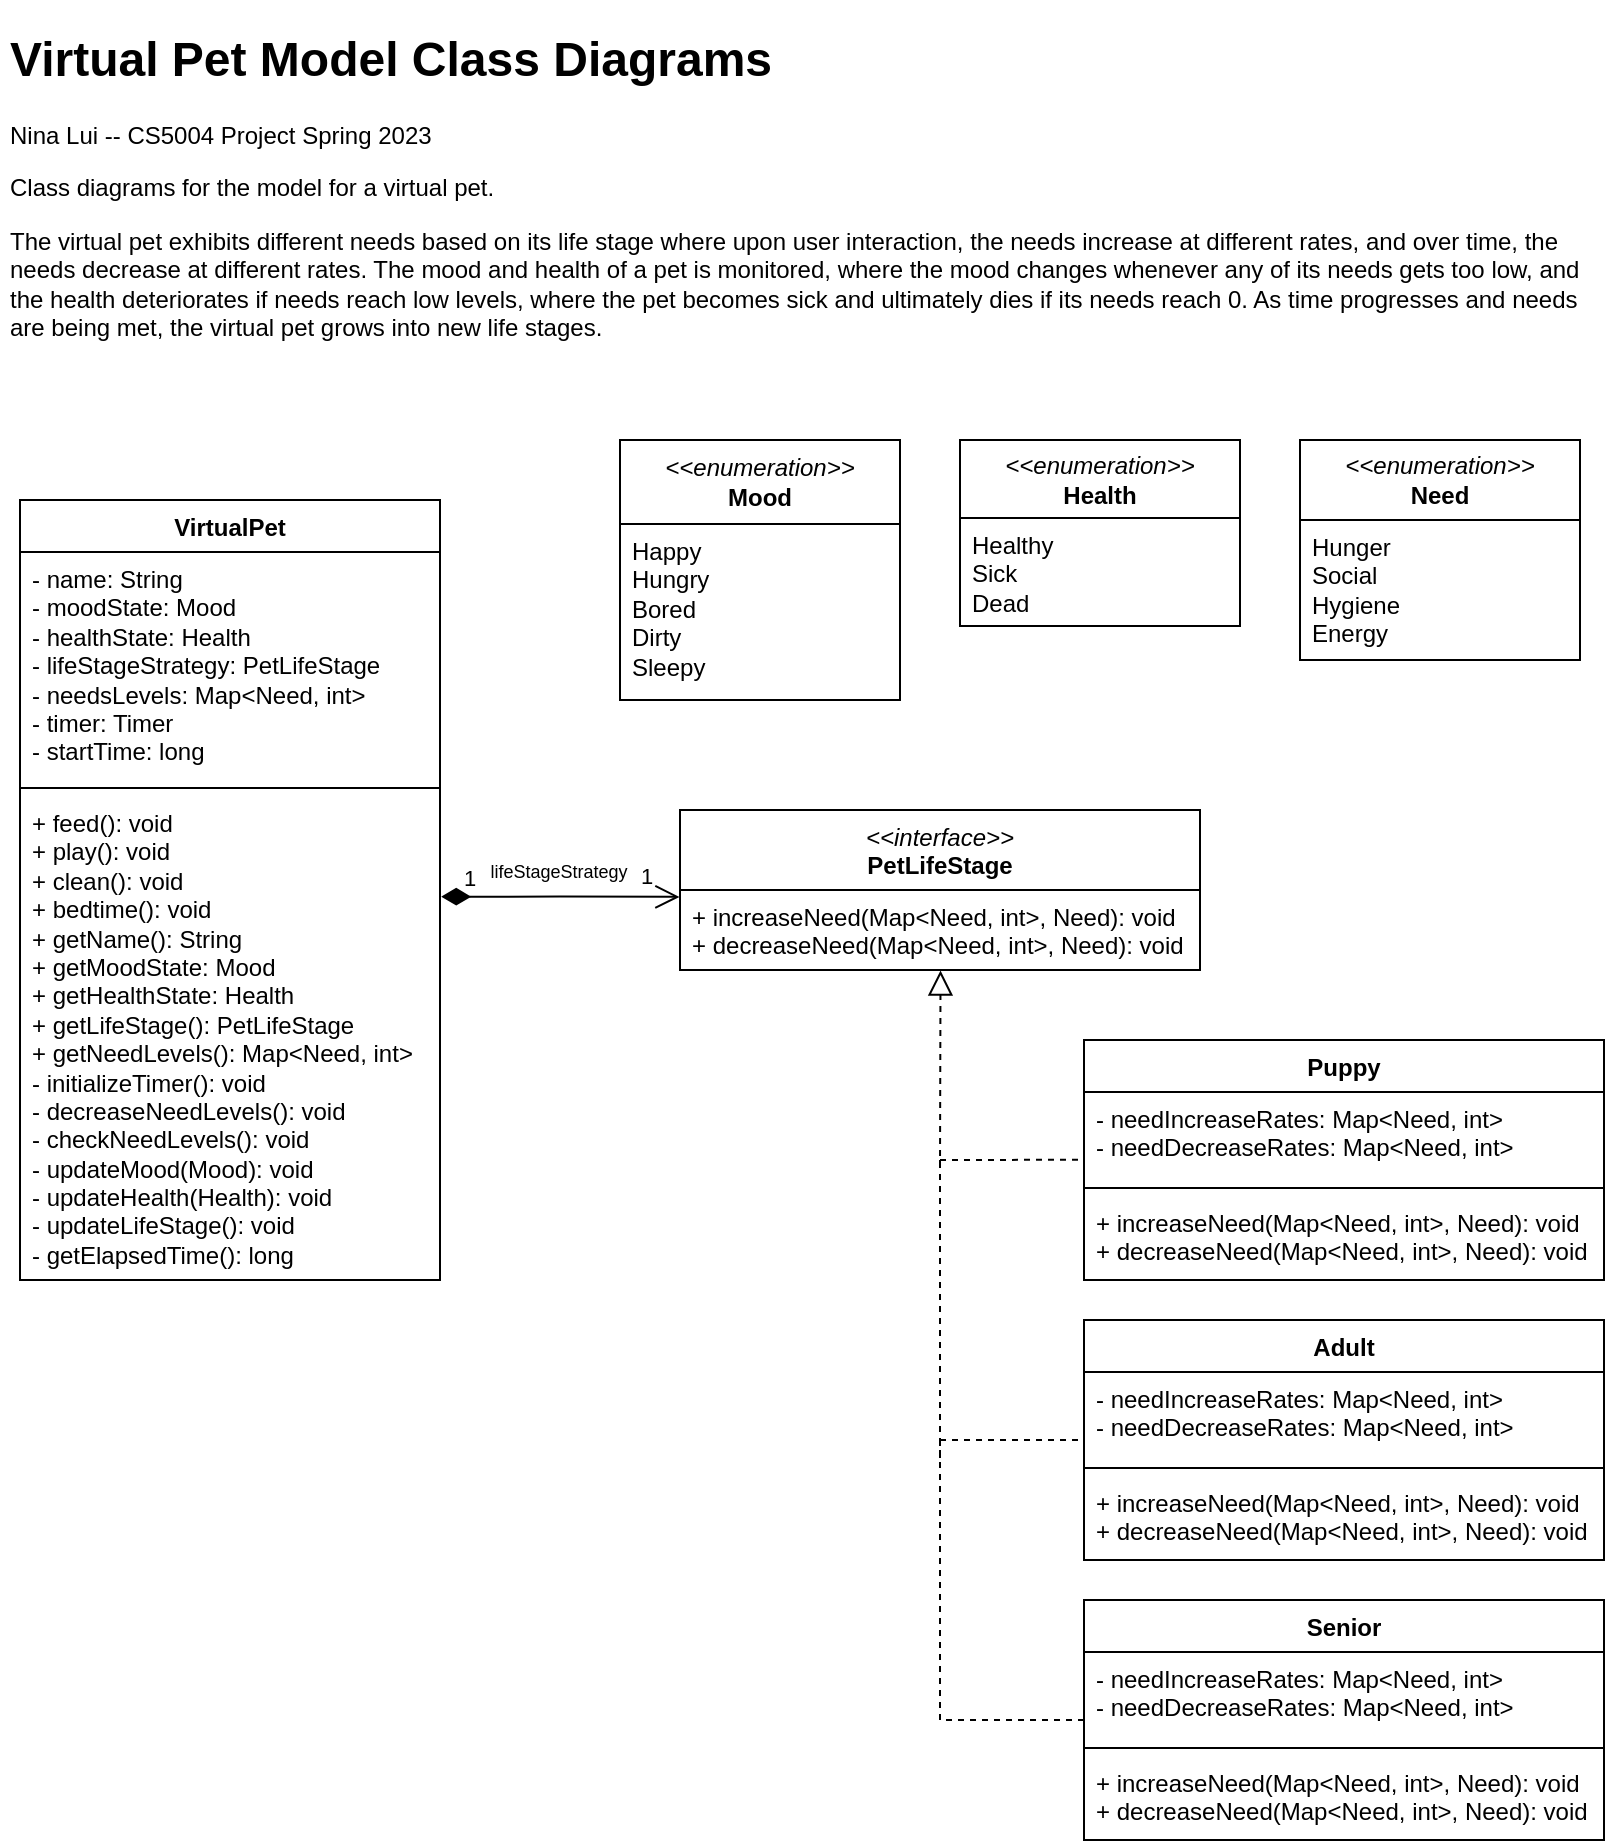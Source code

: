 <mxfile version="22.1.2" type="device">
  <diagram id="C5RBs43oDa-KdzZeNtuy" name="Page-1">
    <mxGraphModel dx="882" dy="571" grid="1" gridSize="10" guides="1" tooltips="1" connect="1" arrows="1" fold="1" page="1" pageScale="1" pageWidth="827" pageHeight="1169" math="0" shadow="0">
      <root>
        <mxCell id="WIyWlLk6GJQsqaUBKTNV-0" />
        <mxCell id="WIyWlLk6GJQsqaUBKTNV-1" parent="WIyWlLk6GJQsqaUBKTNV-0" />
        <mxCell id="iQwF4n-4ogwD5VfyDvZ2-0" value="VirtualPet" style="swimlane;fontStyle=1;align=center;verticalAlign=top;childLayout=stackLayout;horizontal=1;startSize=26;horizontalStack=0;resizeParent=1;resizeParentMax=0;resizeLast=0;collapsible=1;marginBottom=0;whiteSpace=wrap;html=1;" parent="WIyWlLk6GJQsqaUBKTNV-1" vertex="1">
          <mxGeometry x="20" y="250" width="210" height="390" as="geometry">
            <mxRectangle x="330" y="260" width="80" height="30" as="alternateBounds" />
          </mxGeometry>
        </mxCell>
        <mxCell id="iQwF4n-4ogwD5VfyDvZ2-1" value="&lt;div&gt;- name: String&lt;/div&gt;&lt;div&gt;- moodState: Mood&lt;/div&gt;&lt;div&gt;- healthState: Health&lt;br&gt;&lt;/div&gt;&lt;div&gt;- lifeStageStrategy: PetLifeStage&lt;/div&gt;&lt;div&gt;- needsLevels: Map&amp;lt;Need, int&amp;gt;&lt;br&gt;&lt;/div&gt;&lt;div&gt;- timer: Timer&lt;/div&gt;&lt;div&gt;- startTime: long&lt;br&gt;&lt;/div&gt;&lt;div&gt;&lt;br&gt;&lt;/div&gt;" style="text;strokeColor=none;fillColor=none;align=left;verticalAlign=top;spacingLeft=4;spacingRight=4;overflow=hidden;rotatable=0;points=[[0,0.5],[1,0.5]];portConstraint=eastwest;whiteSpace=wrap;html=1;" parent="iQwF4n-4ogwD5VfyDvZ2-0" vertex="1">
          <mxGeometry y="26" width="210" height="114" as="geometry" />
        </mxCell>
        <mxCell id="iQwF4n-4ogwD5VfyDvZ2-2" value="" style="line;strokeWidth=1;fillColor=none;align=left;verticalAlign=middle;spacingTop=-1;spacingLeft=3;spacingRight=3;rotatable=0;labelPosition=right;points=[];portConstraint=eastwest;strokeColor=inherit;" parent="iQwF4n-4ogwD5VfyDvZ2-0" vertex="1">
          <mxGeometry y="140" width="210" height="8" as="geometry" />
        </mxCell>
        <mxCell id="iQwF4n-4ogwD5VfyDvZ2-3" value="&lt;div&gt;+ feed(): void&lt;br&gt;&lt;/div&gt;&lt;div&gt;+ play(): void&lt;br&gt;&lt;/div&gt;&lt;div&gt;+ clean(): void&lt;br&gt;&lt;/div&gt;&lt;div&gt;+ bedtime(): void&lt;/div&gt;&lt;div&gt;+ getName(): String&lt;br&gt;&lt;/div&gt;&lt;div&gt;&lt;div&gt;+ getMoodState: Mood&lt;/div&gt;+ getHealthState: Health&lt;/div&gt;&lt;div&gt;+ getLifeStage(): PetLifeStage&lt;/div&gt;&lt;div&gt;+ getNeedLevels(): Map&amp;lt;Need, int&amp;gt;&lt;/div&gt;&lt;div&gt;- initializeTimer(): void&lt;br&gt;&lt;/div&gt;&lt;div&gt;- decreaseNeedLevels(): void&lt;/div&gt;&lt;div&gt;- checkNeedLevels(): void&lt;br&gt;&lt;/div&gt;&lt;div&gt;- updateMood(Mood): void&lt;/div&gt;&lt;div&gt;- updateHealth(Health): void&lt;/div&gt;&lt;div&gt;- updateLifeStage(): void&lt;/div&gt;&lt;div&gt;- getElapsedTime(): long&lt;/div&gt;&lt;div&gt;&lt;br&gt;&lt;/div&gt;" style="text;strokeColor=none;fillColor=none;align=left;verticalAlign=top;spacingLeft=4;spacingRight=4;overflow=hidden;rotatable=0;points=[[0,0.5],[1,0.5]];portConstraint=eastwest;whiteSpace=wrap;html=1;" parent="iQwF4n-4ogwD5VfyDvZ2-0" vertex="1">
          <mxGeometry y="148" width="210" height="242" as="geometry" />
        </mxCell>
        <mxCell id="iQwF4n-4ogwD5VfyDvZ2-4" value="&lt;div&gt;&lt;div&gt;&lt;i style=&quot;font-weight: normal;&quot;&gt;&amp;lt;&amp;lt;enumeration&amp;gt;&amp;gt;&lt;/i&gt;&lt;/div&gt;&lt;/div&gt;&lt;div&gt;&lt;b&gt;Mood&lt;/b&gt;&lt;/div&gt;" style="swimlane;fontStyle=0;childLayout=stackLayout;horizontal=1;startSize=42;fillColor=none;horizontalStack=0;resizeParent=1;resizeParentMax=0;resizeLast=0;collapsible=1;marginBottom=0;whiteSpace=wrap;html=1;" parent="WIyWlLk6GJQsqaUBKTNV-1" vertex="1">
          <mxGeometry x="320" y="220" width="140" height="130" as="geometry" />
        </mxCell>
        <mxCell id="iQwF4n-4ogwD5VfyDvZ2-5" value="&lt;div&gt;Happy&lt;/div&gt;&lt;div&gt;Hungry&lt;/div&gt;&lt;div&gt;Bored&lt;/div&gt;&lt;div&gt;Dirty&lt;/div&gt;&lt;div&gt;Sleepy&lt;br&gt;&lt;/div&gt;" style="text;strokeColor=none;fillColor=none;align=left;verticalAlign=top;spacingLeft=4;spacingRight=4;overflow=hidden;rotatable=0;points=[[0,0.5],[1,0.5]];portConstraint=eastwest;whiteSpace=wrap;html=1;" parent="iQwF4n-4ogwD5VfyDvZ2-4" vertex="1">
          <mxGeometry y="42" width="140" height="88" as="geometry" />
        </mxCell>
        <mxCell id="iQwF4n-4ogwD5VfyDvZ2-9" value="&lt;div&gt;&lt;i style=&quot;font-weight: normal;&quot;&gt;&amp;lt;&amp;lt;interface&amp;gt;&amp;gt;&lt;/i&gt;&lt;/div&gt;&lt;div&gt;PetLifeStage&lt;/div&gt;" style="swimlane;fontStyle=1;align=center;verticalAlign=top;childLayout=stackLayout;horizontal=1;startSize=40;horizontalStack=0;resizeParent=1;resizeParentMax=0;resizeLast=0;collapsible=1;marginBottom=0;whiteSpace=wrap;html=1;swimlaneLine=1;perimeterSpacing=0;" parent="WIyWlLk6GJQsqaUBKTNV-1" vertex="1">
          <mxGeometry x="350" y="405" width="260" height="80" as="geometry">
            <mxRectangle x="330" y="260" width="80" height="30" as="alternateBounds" />
          </mxGeometry>
        </mxCell>
        <mxCell id="iQwF4n-4ogwD5VfyDvZ2-12" value="&lt;div&gt;+ increaseNeed(Map&amp;lt;Need, int&amp;gt;, Need): void&lt;/div&gt;&lt;div&gt;+ decreaseNeed(Map&amp;lt;Need, int&amp;gt;, Need): void&lt;/div&gt;" style="text;strokeColor=none;fillColor=none;align=left;verticalAlign=top;spacingLeft=4;spacingRight=4;overflow=hidden;rotatable=0;points=[[0,0.5],[1,0.5]];portConstraint=eastwest;whiteSpace=wrap;html=1;" parent="iQwF4n-4ogwD5VfyDvZ2-9" vertex="1">
          <mxGeometry y="40" width="260" height="40" as="geometry" />
        </mxCell>
        <mxCell id="iQwF4n-4ogwD5VfyDvZ2-35" value="&lt;div&gt;&lt;div&gt;&lt;i style=&quot;font-weight: normal;&quot;&gt;&amp;lt;&amp;lt;enumeration&amp;gt;&amp;gt;&lt;/i&gt;&lt;/div&gt;&lt;/div&gt;&lt;div&gt;&lt;b&gt;Health&lt;/b&gt;&lt;/div&gt;" style="swimlane;fontStyle=0;childLayout=stackLayout;horizontal=1;startSize=39;fillColor=none;horizontalStack=0;resizeParent=1;resizeParentMax=0;resizeLast=0;collapsible=1;marginBottom=0;whiteSpace=wrap;html=1;" parent="WIyWlLk6GJQsqaUBKTNV-1" vertex="1">
          <mxGeometry x="490" y="220" width="140" height="93" as="geometry" />
        </mxCell>
        <mxCell id="iQwF4n-4ogwD5VfyDvZ2-36" value="&lt;div&gt;Healthy&lt;/div&gt;&lt;div&gt;Sick&lt;/div&gt;&lt;div&gt;Dead&lt;br&gt;&lt;/div&gt;" style="text;strokeColor=none;fillColor=none;align=left;verticalAlign=top;spacingLeft=4;spacingRight=4;overflow=hidden;rotatable=0;points=[[0,0.5],[1,0.5]];portConstraint=eastwest;whiteSpace=wrap;html=1;" parent="iQwF4n-4ogwD5VfyDvZ2-35" vertex="1">
          <mxGeometry y="39" width="140" height="54" as="geometry" />
        </mxCell>
        <mxCell id="iQwF4n-4ogwD5VfyDvZ2-54" value="&lt;div&gt;&lt;div&gt;&lt;i style=&quot;font-weight: normal;&quot;&gt;&amp;lt;&amp;lt;enumeration&amp;gt;&amp;gt;&lt;/i&gt;&lt;/div&gt;&lt;/div&gt;&lt;div&gt;&lt;b&gt;Need&lt;/b&gt;&lt;/div&gt;" style="swimlane;fontStyle=0;childLayout=stackLayout;horizontal=1;startSize=40;fillColor=none;horizontalStack=0;resizeParent=1;resizeParentMax=0;resizeLast=0;collapsible=1;marginBottom=0;whiteSpace=wrap;html=1;" parent="WIyWlLk6GJQsqaUBKTNV-1" vertex="1">
          <mxGeometry x="660" y="220" width="140" height="110" as="geometry" />
        </mxCell>
        <mxCell id="iQwF4n-4ogwD5VfyDvZ2-55" value="&lt;div&gt;Hunger&lt;/div&gt;&lt;div&gt;Social&lt;/div&gt;&lt;div&gt;Hygiene&lt;/div&gt;&lt;div&gt;Energy&lt;br&gt;&lt;/div&gt;" style="text;strokeColor=none;fillColor=none;align=left;verticalAlign=top;spacingLeft=4;spacingRight=4;overflow=hidden;rotatable=0;points=[[0,0.5],[1,0.5]];portConstraint=eastwest;whiteSpace=wrap;html=1;" parent="iQwF4n-4ogwD5VfyDvZ2-54" vertex="1">
          <mxGeometry y="40" width="140" height="70" as="geometry" />
        </mxCell>
        <mxCell id="iQwF4n-4ogwD5VfyDvZ2-60" value="Puppy" style="swimlane;fontStyle=1;align=center;verticalAlign=top;childLayout=stackLayout;horizontal=1;startSize=26;horizontalStack=0;resizeParent=1;resizeParentMax=0;resizeLast=0;collapsible=1;marginBottom=0;whiteSpace=wrap;html=1;" parent="WIyWlLk6GJQsqaUBKTNV-1" vertex="1">
          <mxGeometry x="552" y="520" width="260" height="120" as="geometry" />
        </mxCell>
        <mxCell id="iQwF4n-4ogwD5VfyDvZ2-61" value="&lt;div&gt;- needIncreaseRates: Map&amp;lt;Need, int&amp;gt;&lt;/div&gt;&lt;div&gt;- needDecreaseRates: Map&amp;lt;Need, int&amp;gt;&lt;br&gt; &lt;/div&gt;" style="text;strokeColor=none;fillColor=none;align=left;verticalAlign=top;spacingLeft=4;spacingRight=4;overflow=hidden;rotatable=0;points=[[0,0.5],[1,0.5]];portConstraint=eastwest;whiteSpace=wrap;html=1;" parent="iQwF4n-4ogwD5VfyDvZ2-60" vertex="1">
          <mxGeometry y="26" width="260" height="44" as="geometry" />
        </mxCell>
        <mxCell id="iQwF4n-4ogwD5VfyDvZ2-62" value="" style="line;strokeWidth=1;fillColor=none;align=left;verticalAlign=middle;spacingTop=-1;spacingLeft=3;spacingRight=3;rotatable=0;labelPosition=right;points=[];portConstraint=eastwest;strokeColor=inherit;" parent="iQwF4n-4ogwD5VfyDvZ2-60" vertex="1">
          <mxGeometry y="70" width="260" height="8" as="geometry" />
        </mxCell>
        <mxCell id="iQwF4n-4ogwD5VfyDvZ2-63" value="&lt;div&gt;+ increaseNeed(Map&amp;lt;Need, int&amp;gt;, Need): void&lt;/div&gt;&lt;div&gt;+ decreaseNeed(Map&amp;lt;Need, int&amp;gt;, Need): void&lt;/div&gt;" style="text;strokeColor=none;fillColor=none;align=left;verticalAlign=top;spacingLeft=4;spacingRight=4;overflow=hidden;rotatable=0;points=[[0,0.5],[1,0.5]];portConstraint=eastwest;whiteSpace=wrap;html=1;" parent="iQwF4n-4ogwD5VfyDvZ2-60" vertex="1">
          <mxGeometry y="78" width="260" height="42" as="geometry" />
        </mxCell>
        <mxCell id="iQwF4n-4ogwD5VfyDvZ2-64" value="Adult" style="swimlane;fontStyle=1;align=center;verticalAlign=top;childLayout=stackLayout;horizontal=1;startSize=26;horizontalStack=0;resizeParent=1;resizeParentMax=0;resizeLast=0;collapsible=1;marginBottom=0;whiteSpace=wrap;html=1;" parent="WIyWlLk6GJQsqaUBKTNV-1" vertex="1">
          <mxGeometry x="552" y="660" width="260" height="120" as="geometry" />
        </mxCell>
        <mxCell id="iQwF4n-4ogwD5VfyDvZ2-65" value="&lt;div&gt;- needIncreaseRates: Map&amp;lt;Need, int&amp;gt;&lt;/div&gt;&lt;div&gt;- needDecreaseRates: Map&amp;lt;Need, int&amp;gt;&lt;br&gt; &lt;/div&gt;" style="text;strokeColor=none;fillColor=none;align=left;verticalAlign=top;spacingLeft=4;spacingRight=4;overflow=hidden;rotatable=0;points=[[0,0.5],[1,0.5]];portConstraint=eastwest;whiteSpace=wrap;html=1;" parent="iQwF4n-4ogwD5VfyDvZ2-64" vertex="1">
          <mxGeometry y="26" width="260" height="44" as="geometry" />
        </mxCell>
        <mxCell id="iQwF4n-4ogwD5VfyDvZ2-66" value="" style="line;strokeWidth=1;fillColor=none;align=left;verticalAlign=middle;spacingTop=-1;spacingLeft=3;spacingRight=3;rotatable=0;labelPosition=right;points=[];portConstraint=eastwest;strokeColor=inherit;" parent="iQwF4n-4ogwD5VfyDvZ2-64" vertex="1">
          <mxGeometry y="70" width="260" height="8" as="geometry" />
        </mxCell>
        <mxCell id="iQwF4n-4ogwD5VfyDvZ2-67" value="&lt;div&gt;+ increaseNeed(Map&amp;lt;Need, int&amp;gt;, Need): void&lt;/div&gt;&lt;div&gt;+ decreaseNeed(Map&amp;lt;Need, int&amp;gt;, Need): void&lt;/div&gt;" style="text;strokeColor=none;fillColor=none;align=left;verticalAlign=top;spacingLeft=4;spacingRight=4;overflow=hidden;rotatable=0;points=[[0,0.5],[1,0.5]];portConstraint=eastwest;whiteSpace=wrap;html=1;" parent="iQwF4n-4ogwD5VfyDvZ2-64" vertex="1">
          <mxGeometry y="78" width="260" height="42" as="geometry" />
        </mxCell>
        <mxCell id="iQwF4n-4ogwD5VfyDvZ2-68" value="Senior" style="swimlane;fontStyle=1;align=center;verticalAlign=top;childLayout=stackLayout;horizontal=1;startSize=26;horizontalStack=0;resizeParent=1;resizeParentMax=0;resizeLast=0;collapsible=1;marginBottom=0;whiteSpace=wrap;html=1;" parent="WIyWlLk6GJQsqaUBKTNV-1" vertex="1">
          <mxGeometry x="552" y="800" width="260" height="120" as="geometry" />
        </mxCell>
        <mxCell id="iQwF4n-4ogwD5VfyDvZ2-69" value="&lt;div&gt;- needIncreaseRates: Map&amp;lt;Need, int&amp;gt;&lt;/div&gt;&lt;div&gt;- needDecreaseRates: Map&amp;lt;Need, int&amp;gt;&lt;br&gt; &lt;/div&gt;" style="text;strokeColor=none;fillColor=none;align=left;verticalAlign=top;spacingLeft=4;spacingRight=4;overflow=hidden;rotatable=0;points=[[0,0.5],[1,0.5]];portConstraint=eastwest;whiteSpace=wrap;html=1;" parent="iQwF4n-4ogwD5VfyDvZ2-68" vertex="1">
          <mxGeometry y="26" width="260" height="44" as="geometry" />
        </mxCell>
        <mxCell id="iQwF4n-4ogwD5VfyDvZ2-70" value="" style="line;strokeWidth=1;fillColor=none;align=left;verticalAlign=middle;spacingTop=-1;spacingLeft=3;spacingRight=3;rotatable=0;labelPosition=right;points=[];portConstraint=eastwest;strokeColor=inherit;" parent="iQwF4n-4ogwD5VfyDvZ2-68" vertex="1">
          <mxGeometry y="70" width="260" height="8" as="geometry" />
        </mxCell>
        <mxCell id="iQwF4n-4ogwD5VfyDvZ2-71" value="&lt;div&gt;+ increaseNeed(Map&amp;lt;Need, int&amp;gt;, Need): void&lt;/div&gt;&lt;div&gt;+ decreaseNeed(Map&amp;lt;Need, int&amp;gt;, Need): void&lt;/div&gt;" style="text;strokeColor=none;fillColor=none;align=left;verticalAlign=top;spacingLeft=4;spacingRight=4;overflow=hidden;rotatable=0;points=[[0,0.5],[1,0.5]];portConstraint=eastwest;whiteSpace=wrap;html=1;" parent="iQwF4n-4ogwD5VfyDvZ2-68" vertex="1">
          <mxGeometry y="78" width="260" height="42" as="geometry" />
        </mxCell>
        <mxCell id="iQwF4n-4ogwD5VfyDvZ2-85" value="&lt;h1&gt;Virtual Pet Model Class Diagrams&lt;br&gt;&lt;/h1&gt;&lt;p&gt;Nina Lui -- CS5004 Project Spring 2023&amp;nbsp;&lt;/p&gt;&lt;p&gt;Class diagrams for the model for a virtual pet.&lt;/p&gt;&lt;p&gt;The virtual pet exhibits different needs based on its life stage where upon user interaction, the needs increase at different rates, and over time, the needs decrease at different rates. The mood and health of a pet is monitored, where the mood changes whenever any of its needs gets too low, and the health deteriorates if needs reach low levels, where the pet becomes sick and ultimately dies if its needs reach 0. As time progresses and needs are being met, the virtual pet grows into new life stages. &lt;br&gt;&lt;/p&gt;" style="text;html=1;strokeColor=none;fillColor=none;spacing=5;spacingTop=-20;whiteSpace=wrap;overflow=hidden;rounded=0;" parent="WIyWlLk6GJQsqaUBKTNV-1" vertex="1">
          <mxGeometry x="10" y="10" width="810" height="180" as="geometry" />
        </mxCell>
        <mxCell id="7U098MU7J4uwIcxkJLnc-0" value="1" style="endArrow=open;html=1;endSize=10;startArrow=diamondThin;startSize=12;startFill=1;edgeStyle=orthogonalEdgeStyle;align=left;verticalAlign=bottom;rounded=0;exitX=1.003;exitY=0.208;exitDx=0;exitDy=0;entryX=-0.001;entryY=0.086;entryDx=0;entryDy=0;entryPerimeter=0;exitPerimeter=0;" edge="1" parent="WIyWlLk6GJQsqaUBKTNV-1" source="iQwF4n-4ogwD5VfyDvZ2-3" target="iQwF4n-4ogwD5VfyDvZ2-12">
          <mxGeometry x="-0.843" relative="1" as="geometry">
            <mxPoint x="370" y="510" as="sourcePoint" />
            <mxPoint x="530" y="510" as="targetPoint" />
            <mxPoint as="offset" />
          </mxGeometry>
        </mxCell>
        <mxCell id="7U098MU7J4uwIcxkJLnc-1" value="1" style="edgeLabel;html=1;align=center;verticalAlign=middle;resizable=0;points=[];" vertex="1" connectable="0" parent="7U098MU7J4uwIcxkJLnc-0">
          <mxGeometry x="0.664" relative="1" as="geometry">
            <mxPoint x="3" y="-11" as="offset" />
          </mxGeometry>
        </mxCell>
        <mxCell id="7U098MU7J4uwIcxkJLnc-2" value="&lt;font style=&quot;font-size: 9px;&quot;&gt;lifeStageStrategy&lt;/font&gt;" style="text;html=1;align=center;verticalAlign=middle;resizable=0;points=[];autosize=1;strokeColor=none;fillColor=none;" vertex="1" parent="WIyWlLk6GJQsqaUBKTNV-1">
          <mxGeometry x="244" y="420" width="90" height="30" as="geometry" />
        </mxCell>
        <mxCell id="7U098MU7J4uwIcxkJLnc-6" style="edgeStyle=orthogonalEdgeStyle;rounded=0;orthogonalLoop=1;jettySize=auto;html=1;endArrow=block;endFill=0;dashed=1;endSize=10;entryX=0.501;entryY=1.006;entryDx=0;entryDy=0;entryPerimeter=0;" edge="1" parent="WIyWlLk6GJQsqaUBKTNV-1" source="7U098MU7J4uwIcxkJLnc-10" target="iQwF4n-4ogwD5VfyDvZ2-12">
          <mxGeometry relative="1" as="geometry">
            <mxPoint x="472.22" y="486.12" as="targetPoint" />
            <Array as="points">
              <mxPoint x="480" y="585" />
              <mxPoint x="480" y="510" />
            </Array>
          </mxGeometry>
        </mxCell>
        <mxCell id="7U098MU7J4uwIcxkJLnc-7" value="" style="edgeStyle=orthogonalEdgeStyle;rounded=0;orthogonalLoop=1;jettySize=auto;html=1;endArrow=none;endFill=0;dashed=1;endSize=10;entryDx=0;entryDy=0;" edge="1" parent="WIyWlLk6GJQsqaUBKTNV-1" source="iQwF4n-4ogwD5VfyDvZ2-68" target="7U098MU7J4uwIcxkJLnc-8">
          <mxGeometry relative="1" as="geometry">
            <mxPoint x="552" y="860" as="sourcePoint" />
            <mxPoint x="477" y="485" as="targetPoint" />
            <Array as="points">
              <mxPoint x="480" y="860" />
              <mxPoint x="480" y="730" />
            </Array>
          </mxGeometry>
        </mxCell>
        <mxCell id="7U098MU7J4uwIcxkJLnc-11" value="" style="edgeStyle=orthogonalEdgeStyle;rounded=0;orthogonalLoop=1;jettySize=auto;html=1;dashed=1;endArrow=none;endFill=0;endSize=0;" edge="1" parent="WIyWlLk6GJQsqaUBKTNV-1" source="7U098MU7J4uwIcxkJLnc-8">
          <mxGeometry relative="1" as="geometry">
            <mxPoint x="552" y="720" as="targetPoint" />
            <Array as="points">
              <mxPoint x="480" y="720" />
            </Array>
          </mxGeometry>
        </mxCell>
        <mxCell id="7U098MU7J4uwIcxkJLnc-8" value="" style="shape=waypoint;sketch=0;fillStyle=solid;size=6;pointerEvents=1;points=[];fillColor=none;resizable=0;rotatable=0;perimeter=centerPerimeter;snapToPoint=1;opacity=0;" vertex="1" parent="WIyWlLk6GJQsqaUBKTNV-1">
          <mxGeometry x="470" y="710" width="20" height="20" as="geometry" />
        </mxCell>
        <mxCell id="7U098MU7J4uwIcxkJLnc-9" value="" style="edgeStyle=orthogonalEdgeStyle;rounded=0;orthogonalLoop=1;jettySize=auto;html=1;endArrow=none;endFill=0;dashed=1;endSize=10;entryX=-0.002;entryY=0.77;entryDx=0;entryDy=0;entryPerimeter=0;" edge="1" parent="WIyWlLk6GJQsqaUBKTNV-1" source="7U098MU7J4uwIcxkJLnc-10" target="iQwF4n-4ogwD5VfyDvZ2-61">
          <mxGeometry relative="1" as="geometry">
            <mxPoint x="472" y="730" as="sourcePoint" />
            <mxPoint x="532" y="570" as="targetPoint" />
            <Array as="points">
              <mxPoint x="480" y="580" />
              <mxPoint x="490" y="580" />
            </Array>
          </mxGeometry>
        </mxCell>
        <mxCell id="7U098MU7J4uwIcxkJLnc-12" value="" style="edgeStyle=orthogonalEdgeStyle;rounded=0;orthogonalLoop=1;jettySize=auto;html=1;endArrow=none;endFill=0;dashed=1;endSize=10;" edge="1" parent="WIyWlLk6GJQsqaUBKTNV-1" source="7U098MU7J4uwIcxkJLnc-8" target="7U098MU7J4uwIcxkJLnc-10">
          <mxGeometry relative="1" as="geometry">
            <mxPoint x="472" y="730" as="sourcePoint" />
            <mxPoint x="472" y="620" as="targetPoint" />
            <Array as="points">
              <mxPoint x="480" y="730" />
              <mxPoint x="480" y="585" />
            </Array>
          </mxGeometry>
        </mxCell>
        <mxCell id="7U098MU7J4uwIcxkJLnc-10" value="" style="shape=waypoint;sketch=0;fillStyle=solid;size=6;pointerEvents=1;points=[];fillColor=none;resizable=0;rotatable=0;perimeter=centerPerimeter;snapToPoint=1;opacity=0;" vertex="1" parent="WIyWlLk6GJQsqaUBKTNV-1">
          <mxGeometry x="470" y="570" width="20" height="20" as="geometry" />
        </mxCell>
      </root>
    </mxGraphModel>
  </diagram>
</mxfile>
